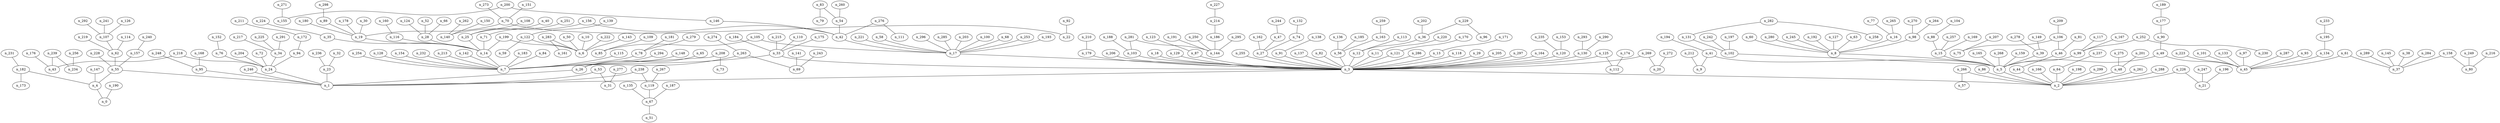 graph grafoDorogovtsevMendes_300_KruskalD  {
n_41;
n_9;
n_115;
n_7;
n_120;
n_3;
n_130;
n_146;
n_42;
n_192;
n_8;
n_197;
n_102;
n_4;
n_0;
n_200;
n_225;
n_34;
n_266;
n_2;
n_17;
n_179;
n_199;
n_6;
n_233;
n_195;
n_267;
n_119;
n_94;
n_24;
n_210;
n_231;
n_182;
n_237;
n_64;
n_153;
n_158;
n_80;
n_172;
n_23;
n_1;
n_70;
n_19;
n_116;
n_14;
n_219;
n_62;
n_221;
n_33;
n_176;
n_43;
n_247;
n_21;
n_249;
n_28;
n_49;
n_5;
n_127;
n_152;
n_76;
n_239;
n_234;
n_10;
n_58;
n_90;
n_206;
n_282;
n_131;
n_15;
n_183;
n_187;
n_67;
n_155;
n_226;
n_57;
n_84;
n_188;
n_103;
n_216;
n_250;
n_144;
n_281;
n_283;
n_18;
n_51;
n_129;
n_236;
n_55;
n_63;
n_97;
n_45;
n_107;
n_134;
n_166;
n_169;
n_287;
n_294;
n_26;
n_296;
n_30;
n_93;
n_263;
n_161;
n_46;
n_44;
n_124;
n_181;
n_78;
n_218;
n_38;
n_37;
n_87;
n_92;
n_22;
n_105;
n_255;
n_265;
n_16;
n_279;
n_74;
n_27;
n_91;
n_125;
n_184;
n_88;
n_137;
n_148;
n_157;
n_162;
n_198;
n_204;
n_82;
n_109;
n_85;
n_173;
n_227;
n_214;
n_259;
n_163;
n_40;
n_25;
n_47;
n_56;
n_136;
n_180;
n_194;
n_290;
n_95;
n_112;
n_291;
n_298;
n_89;
n_53;
n_31;
n_243;
n_69;
n_264;
n_98;
n_278;
n_39;
n_156;
n_185;
n_212;
n_229;
n_96;
n_36;
n_235;
n_299;
n_12;
n_60;
n_99;
n_106;
n_75;
n_211;
n_238;
n_223;
n_248;
n_274;
n_220;
n_11;
n_254;
n_61;
n_65;
n_208;
n_73;
n_186;
n_222;
n_48;
n_128;
n_140;
n_165;
n_170;
n_121;
n_178;
n_190;
n_32;
n_101;
n_132;
n_201;
n_138;
n_52;
n_83;
n_79;
n_122;
n_149;
n_177;
n_160;
n_286;
n_189;
n_268;
n_275;
n_117;
n_285;
n_104;
n_113;
n_252;
n_230;
n_284;
n_289;
n_54;
n_143;
n_147;
n_276;
n_66;
n_260;
n_258;
n_59;
n_141;
n_202;
n_272;
n_20;
n_167;
n_203;
n_240;
n_246;
n_251;
n_71;
n_270;
n_13;
n_150;
n_271;
n_35;
n_118;
n_123;
n_154;
n_159;
n_209;
n_256;
n_269;
n_224;
n_244;
n_29;
n_100;
n_232;
n_145;
n_135;
n_139;
n_111;
n_215;
n_213;
n_273;
n_174;
n_257;
n_280;
n_68;
n_253;
n_171;
n_196;
n_293;
n_261;
n_133;
n_241;
n_205;
n_72;
n_151;
n_81;
n_142;
n_108;
n_297;
n_193;
n_77;
n_262;
n_217;
n_228;
n_288;
n_110;
n_168;
n_86;
n_126;
n_50;
n_295;
n_191;
n_242;
n_114;
n_175;
n_245;
n_292;
n_277;
n_207;
n_164;
n_41 -- n_9;
n_115 -- n_7;
n_120 -- n_3;
n_130 -- n_3;
n_146 -- n_42;
n_192 -- n_8;
n_197 -- n_102;
n_4 -- n_0;
n_200 -- n_146;
n_225 -- n_34;
n_266 -- n_2;
n_42 -- n_17;
n_179 -- n_3;
n_199 -- n_6;
n_233 -- n_195;
n_267 -- n_119;
n_94 -- n_24;
n_210 -- n_179;
n_231 -- n_182;
n_237 -- n_64;
n_153 -- n_120;
n_158 -- n_80;
n_172 -- n_94;
n_23 -- n_1;
n_34 -- n_24;
n_70 -- n_19;
n_116 -- n_14;
n_219 -- n_62;
n_221 -- n_17;
n_33 -- n_3;
n_176 -- n_43;
n_247 -- n_21;
n_249 -- n_80;
n_3 -- n_1;
n_3 -- n_2;
n_28 -- n_14;
n_49 -- n_5;
n_127 -- n_8;
n_152 -- n_76;
n_239 -- n_234;
n_10 -- n_6;
n_19 -- n_14;
n_58 -- n_17;
n_90 -- n_49;
n_182 -- n_4;
n_206 -- n_3;
n_282 -- n_131;
n_15 -- n_5;
n_183 -- n_7;
n_187 -- n_67;
n_200 -- n_155;
n_226 -- n_21;
n_266 -- n_57;
n_5 -- n_2;
n_84 -- n_7;
n_188 -- n_103;
n_216 -- n_80;
n_250 -- n_144;
n_281 -- n_144;
n_283 -- n_6;
n_18 -- n_3;
n_67 -- n_51;
n_129 -- n_3;
n_236 -- n_23;
n_62 -- n_55;
n_63 -- n_8;
n_97 -- n_45;
n_107 -- n_62;
n_134 -- n_45;
n_166 -- n_2;
n_169 -- n_15;
n_287 -- n_45;
n_294 -- n_26;
n_296 -- n_17;
n_30 -- n_19;
n_281 -- n_103;
n_93 -- n_45;
n_103 -- n_3;
n_263 -- n_7;
n_283 -- n_161;
n_46 -- n_44;
n_55 -- n_4;
n_124 -- n_28;
n_181 -- n_78;
n_195 -- n_134;
n_218 -- n_24;
n_38 -- n_37;
n_78 -- n_7;
n_87 -- n_3;
n_92 -- n_22;
n_105 -- n_17;
n_255 -- n_3;
n_265 -- n_16;
n_279 -- n_78;
n_74 -- n_27;
n_91 -- n_3;
n_125 -- n_3;
n_184 -- n_33;
n_33 -- n_7;
n_55 -- n_1;
n_88 -- n_15;
n_137 -- n_3;
n_148 -- n_26;
n_157 -- n_55;
n_162 -- n_27;
n_198 -- n_2;
n_204 -- n_24;
n_218 -- n_43;
n_82 -- n_3;
n_109 -- n_85;
n_182 -- n_173;
n_227 -- n_214;
n_259 -- n_163;
n_40 -- n_25;
n_47 -- n_27;
n_56 -- n_3;
n_136 -- n_56;
n_180 -- n_19;
n_194 -- n_41;
n_290 -- n_130;
n_95 -- n_1;
n_125 -- n_112;
n_291 -- n_34;
n_298 -- n_89;
n_24 -- n_1;
n_53 -- n_31;
n_243 -- n_69;
n_264 -- n_98;
n_278 -- n_39;
n_156 -- n_42;
n_185 -- n_56;
n_212 -- n_9;
n_229 -- n_96;
n_229 -- n_36;
n_235 -- n_120;
n_299 -- n_2;
n_12 -- n_3;
n_60 -- n_8;
n_64 -- n_2;
n_99 -- n_5;
n_106 -- n_75;
n_211 -- n_172;
n_238 -- n_119;
n_17 -- n_3;
n_98 -- n_8;
n_223 -- n_45;
n_248 -- n_95;
n_263 -- n_69;
n_274 -- n_263;
n_14 -- n_7;
n_26 -- n_1;
n_39 -- n_5;
n_199 -- n_14;
n_220 -- n_11;
n_238 -- n_1;
n_254 -- n_7;
n_61 -- n_45;
n_65 -- n_26;
n_208 -- n_73;
n_214 -- n_186;
n_222 -- n_6;
n_48 -- n_2;
n_106 -- n_46;
n_128 -- n_7;
n_156 -- n_140;
n_158 -- n_37;
n_165 -- n_5;
n_170 -- n_121;
n_178 -- n_19;
n_208 -- n_7;
n_190 -- n_0;
n_32 -- n_23;
n_101 -- n_45;
n_105 -- n_85;
n_132 -- n_74;
n_201 -- n_48;
n_239 -- n_43;
n_36 -- n_12;
n_138 -- n_91;
n_27 -- n_3;
n_52 -- n_28;
n_83 -- n_79;
n_122 -- n_6;
n_149 -- n_39;
n_177 -- n_90;
n_102 -- n_5;
n_160 -- n_116;
n_286 -- n_3;
n_8 -- n_5;
n_16 -- n_8;
n_70 -- n_22;
n_189 -- n_177;
n_268 -- n_5;
n_275 -- n_48;
n_117 -- n_99;
n_285 -- n_17;
n_104 -- n_88;
n_113 -- n_12;
n_252 -- n_230;
n_284 -- n_37;
n_289 -- n_37;
n_54 -- n_42;
n_143 -- n_6;
n_147 -- n_4;
n_186 -- n_144;
n_276 -- n_42;
n_41 -- n_5;
n_66 -- n_28;
n_119 -- n_67;
n_260 -- n_54;
n_282 -- n_258;
n_25 -- n_14;
n_61 -- n_37;
n_76 -- n_24;
n_122 -- n_59;
n_141 -- n_69;
n_202 -- n_36;
n_272 -- n_20;
n_89 -- n_19;
n_167 -- n_99;
n_203 -- n_17;
n_226 -- n_2;
n_240 -- n_157;
n_246 -- n_1;
n_251 -- n_71;
n_270 -- n_98;
n_13 -- n_3;
n_150 -- n_140;
n_271 -- n_155;
n_11 -- n_3;
n_35 -- n_14;
n_49 -- n_45;
n_118 -- n_3;
n_123 -- n_87;
n_154 -- n_7;
n_159 -- n_5;
n_209 -- n_106;
n_256 -- n_234;
n_269 -- n_20;
n_224 -- n_35;
n_121 -- n_3;
n_244 -- n_47;
n_29 -- n_3;
n_100 -- n_17;
n_232 -- n_7;
n_269 -- n_3;
n_83 -- n_54;
n_145 -- n_37;
n_135 -- n_67;
n_139 -- n_122;
n_276 -- n_111;
n_44 -- n_2;
n_215 -- n_33;
n_213 -- n_7;
n_273 -- n_70;
n_174 -- n_112;
n_257 -- n_15;
n_280 -- n_8;
n_68 -- n_17;
n_253 -- n_17;
n_71 -- n_14;
n_171 -- n_13;
n_196 -- n_21;
n_293 -- n_130;
n_261 -- n_2;
n_133 -- n_45;
n_241 -- n_107;
n_205 -- n_3;
n_72 -- n_24;
n_151 -- n_70;
n_81 -- n_46;
n_142 -- n_7;
n_252 -- n_99;
n_108 -- n_25;
n_297 -- n_3;
n_53 -- n_1;
n_193 -- n_17;
n_77 -- n_16;
n_262 -- n_140;
n_217 -- n_34;
n_228 -- n_55;
n_288 -- n_2;
n_131 -- n_102;
n_110 -- n_33;
n_168 -- n_95;
n_86 -- n_2;
n_126 -- n_107;
n_50 -- n_6;
n_295 -- n_144;
n_191 -- n_144;
n_242 -- n_102;
n_114 -- n_62;
n_175 -- n_33;
n_245 -- n_8;
n_292 -- n_107;
n_277 -- n_31;
n_163 -- n_56;
n_207 -- n_75;
n_164 -- n_3;
}